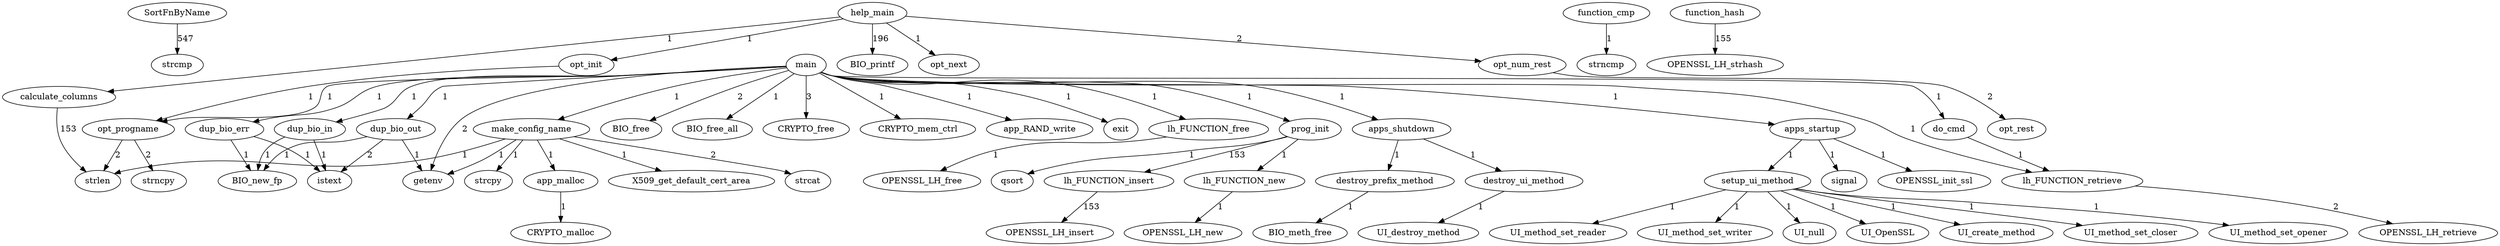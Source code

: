 strict digraph  {
SortFnByName;
strcmp;
app_malloc;
CRYPTO_malloc;
apps_shutdown;
destroy_prefix_method;
destroy_ui_method;
apps_startup;
OPENSSL_init_ssl;
setup_ui_method;
signal;
calculate_columns;
strlen;
BIO_meth_free;
UI_destroy_method;
do_cmd;
lh_FUNCTION_retrieve;
dup_bio_err;
BIO_new_fp;
istext;
dup_bio_in;
dup_bio_out;
getenv;
function_cmp;
strncmp;
function_hash;
OPENSSL_LH_strhash;
help_main;
BIO_printf;
opt_init;
opt_next;
opt_num_rest;
lh_FUNCTION_free;
OPENSSL_LH_free;
lh_FUNCTION_insert;
OPENSSL_LH_insert;
lh_FUNCTION_new;
OPENSSL_LH_new;
OPENSSL_LH_retrieve;
main;
BIO_free;
BIO_free_all;
CRYPTO_free;
CRYPTO_mem_ctrl;
app_RAND_write;
exit;
make_config_name;
opt_progname;
prog_init;
X509_get_default_cert_area;
strcat;
strcpy;
opt_rest;
strncpy;
qsort;
UI_OpenSSL;
UI_create_method;
UI_method_set_closer;
UI_method_set_opener;
UI_method_set_reader;
UI_method_set_writer;
UI_null;
SortFnByName -> strcmp  [label=547, source=SortFnByName, target=strcmp];
app_malloc -> CRYPTO_malloc  [label=1, source=app_malloc, target=CRYPTO_malloc];
apps_shutdown -> destroy_prefix_method  [label=1, source=apps_shutdown, target=destroy_prefix_method];
apps_shutdown -> destroy_ui_method  [label=1, source=apps_shutdown, target=destroy_ui_method];
destroy_prefix_method -> BIO_meth_free  [label=1, source=destroy_prefix_method, target=BIO_meth_free];
destroy_ui_method -> UI_destroy_method  [label=1, source=destroy_ui_method, target=UI_destroy_method];
apps_startup -> OPENSSL_init_ssl  [label=1, source=apps_startup, target=OPENSSL_init_ssl];
apps_startup -> setup_ui_method  [label=1, source=apps_startup, target=setup_ui_method];
apps_startup -> signal  [label=1, source=apps_startup, target=signal];
setup_ui_method -> UI_OpenSSL  [label=1, source=setup_ui_method, target=UI_OpenSSL];
setup_ui_method -> UI_create_method  [label=1, source=setup_ui_method, target=UI_create_method];
setup_ui_method -> UI_method_set_closer  [label=1, source=setup_ui_method, target=UI_method_set_closer];
setup_ui_method -> UI_method_set_opener  [label=1, source=setup_ui_method, target=UI_method_set_opener];
setup_ui_method -> UI_method_set_reader  [label=1, source=setup_ui_method, target=UI_method_set_reader];
setup_ui_method -> UI_method_set_writer  [label=1, source=setup_ui_method, target=UI_method_set_writer];
setup_ui_method -> UI_null  [label=1, source=setup_ui_method, target=UI_null];
calculate_columns -> strlen  [label=153, source=calculate_columns, target=strlen];
do_cmd -> lh_FUNCTION_retrieve  [label=1, source=do_cmd, target=lh_FUNCTION_retrieve];
lh_FUNCTION_retrieve -> OPENSSL_LH_retrieve  [label=2, source=lh_FUNCTION_retrieve, target=OPENSSL_LH_retrieve];
dup_bio_err -> BIO_new_fp  [label=1, source=dup_bio_err, target=BIO_new_fp];
dup_bio_err -> istext  [label=1, source=dup_bio_err, target=istext];
dup_bio_in -> BIO_new_fp  [label=1, source=dup_bio_in, target=BIO_new_fp];
dup_bio_in -> istext  [label=1, source=dup_bio_in, target=istext];
dup_bio_out -> BIO_new_fp  [label=1, source=dup_bio_out, target=BIO_new_fp];
dup_bio_out -> getenv  [label=1, source=dup_bio_out, target=getenv];
dup_bio_out -> istext  [label=2, source=dup_bio_out, target=istext];
function_cmp -> strncmp  [label=1, source=function_cmp, target=strncmp];
function_hash -> OPENSSL_LH_strhash  [label=155, source=function_hash, target=OPENSSL_LH_strhash];
help_main -> BIO_printf  [label=196, source=help_main, target=BIO_printf];
help_main -> calculate_columns  [label=1, source=help_main, target=calculate_columns];
help_main -> opt_init  [label=1, source=help_main, target=opt_init];
help_main -> opt_next  [label=1, source=help_main, target=opt_next];
help_main -> opt_num_rest  [label=2, source=help_main, target=opt_num_rest];
opt_init -> opt_progname  [label=1, source=opt_init, target=opt_progname];
opt_num_rest -> opt_rest  [label=2, source=opt_num_rest, target=opt_rest];
lh_FUNCTION_free -> OPENSSL_LH_free  [label=1, source=lh_FUNCTION_free, target=OPENSSL_LH_free];
lh_FUNCTION_insert -> OPENSSL_LH_insert  [label=153, source=lh_FUNCTION_insert, target=OPENSSL_LH_insert];
lh_FUNCTION_new -> OPENSSL_LH_new  [label=1, source=lh_FUNCTION_new, target=OPENSSL_LH_new];
main -> BIO_free  [label=2, source=main, target=BIO_free];
main -> BIO_free_all  [label=1, source=main, target=BIO_free_all];
main -> CRYPTO_free  [label=3, source=main, target=CRYPTO_free];
main -> CRYPTO_mem_ctrl  [label=1, source=main, target=CRYPTO_mem_ctrl];
main -> app_RAND_write  [label=1, source=main, target=app_RAND_write];
main -> apps_shutdown  [label=1, source=main, target=apps_shutdown];
main -> apps_startup  [label=1, source=main, target=apps_startup];
main -> do_cmd  [label=1, source=main, target=do_cmd];
main -> dup_bio_err  [label=1, source=main, target=dup_bio_err];
main -> dup_bio_in  [label=1, source=main, target=dup_bio_in];
main -> dup_bio_out  [label=1, source=main, target=dup_bio_out];
main -> exit  [label=1, source=main, target=exit];
main -> getenv  [label=2, source=main, target=getenv];
main -> lh_FUNCTION_free  [label=1, source=main, target=lh_FUNCTION_free];
main -> lh_FUNCTION_retrieve  [label=1, source=main, target=lh_FUNCTION_retrieve];
main -> make_config_name  [label=1, source=main, target=make_config_name];
main -> opt_progname  [label=1, source=main, target=opt_progname];
main -> prog_init  [label=1, source=main, target=prog_init];
make_config_name -> X509_get_default_cert_area  [label=1, source=make_config_name, target=X509_get_default_cert_area];
make_config_name -> app_malloc  [label=1, source=make_config_name, target=app_malloc];
make_config_name -> getenv  [label=1, source=make_config_name, target=getenv];
make_config_name -> strcat  [label=2, source=make_config_name, target=strcat];
make_config_name -> strcpy  [label=1, source=make_config_name, target=strcpy];
make_config_name -> strlen  [label=1, source=make_config_name, target=strlen];
opt_progname -> strlen  [label=2, source=opt_progname, target=strlen];
opt_progname -> strncpy  [label=2, source=opt_progname, target=strncpy];
prog_init -> lh_FUNCTION_insert  [label=153, source=prog_init, target=lh_FUNCTION_insert];
prog_init -> lh_FUNCTION_new  [label=1, source=prog_init, target=lh_FUNCTION_new];
prog_init -> qsort  [label=1, source=prog_init, target=qsort];
}
